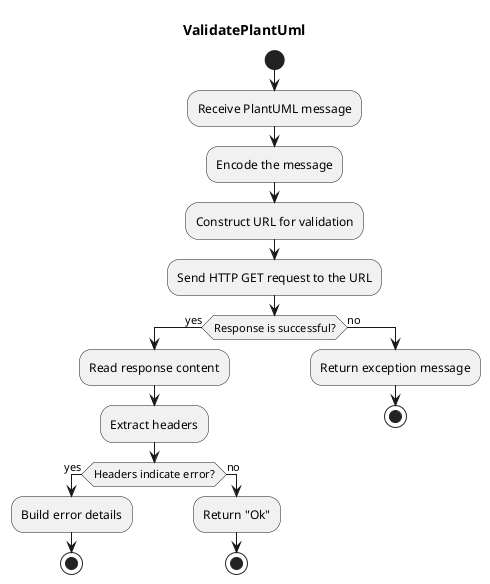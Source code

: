 @startuml
title ValidatePlantUml
start
:Receive PlantUML message;

:Encode the message;
:Construct URL for validation;

:Send HTTP GET request to the URL;
if (Response is successful?) then (yes)
    :Read response content;
    :Extract headers;
    if (Headers indicate error?) then (yes)
        :Build error details;
        stop
    else (no)
        :Return "Ok";
        stop
    endif
else (no)
    :Return exception message;
    stop
endif
@enduml